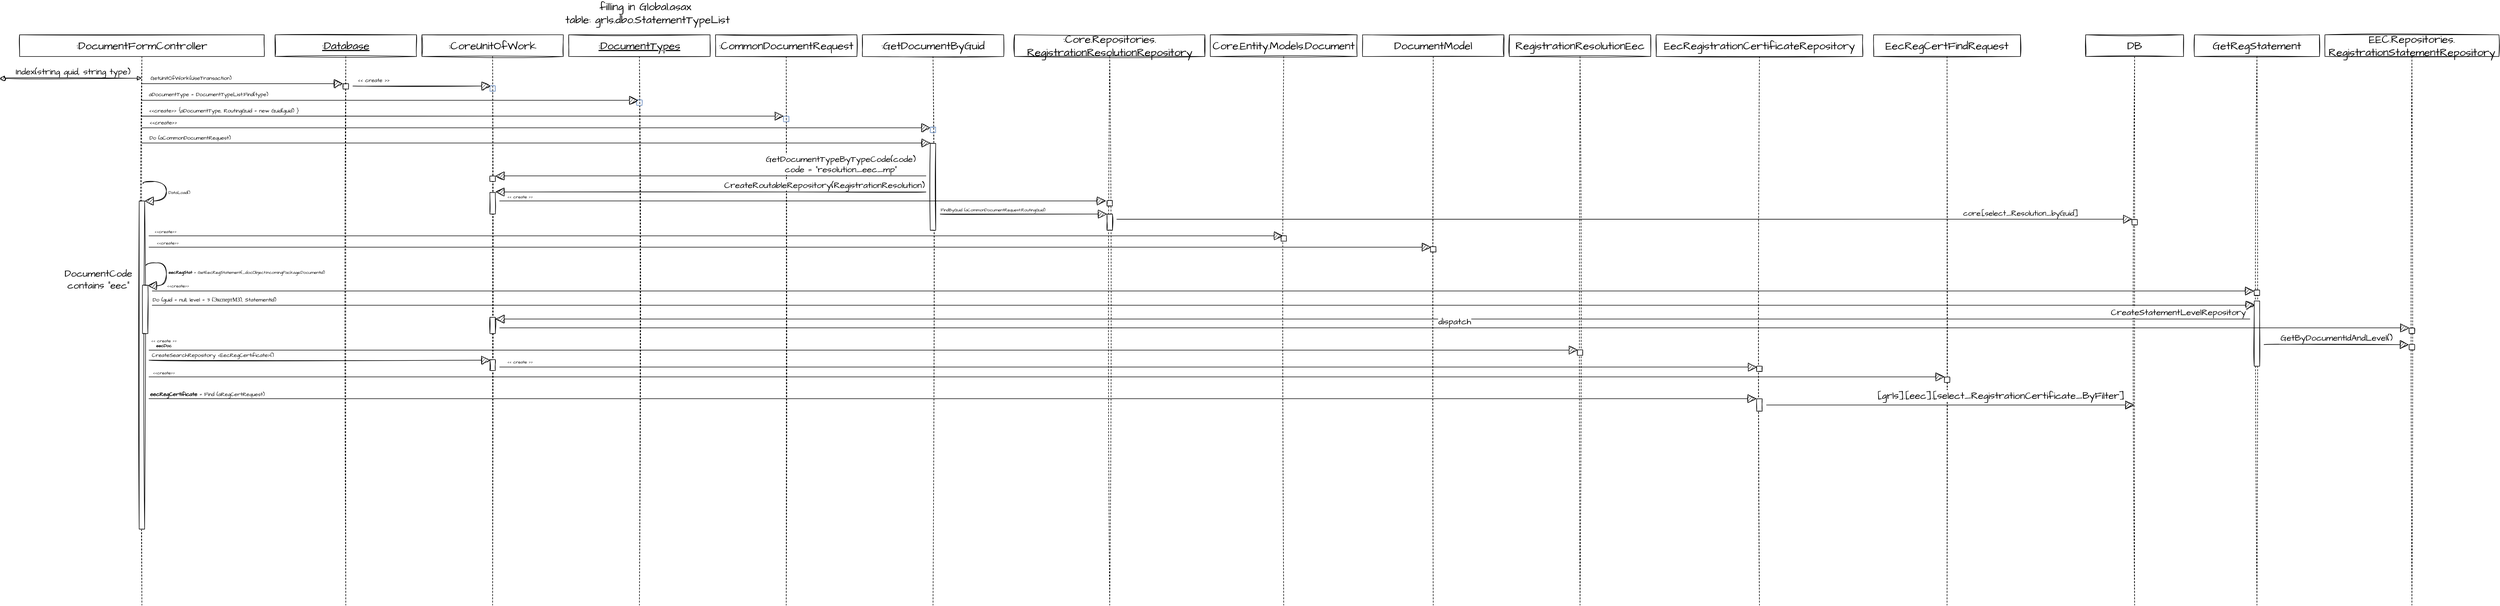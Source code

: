 <mxfile version="20.3.2" type="github">
  <diagram id="kgpKYQtTHZ0yAKxKKP6v" name="Page-1">
    <mxGraphModel dx="1444" dy="1412" grid="1" gridSize="10" guides="1" tooltips="1" connect="1" arrows="1" fold="1" page="1" pageScale="1" pageWidth="850" pageHeight="1100" math="0" shadow="0">
      <root>
        <mxCell id="0" />
        <mxCell id="1" parent="0" />
        <mxCell id="ks56MIvrGEHXzN9xDOrr-1" value=":DocumentFormController" style="shape=umlLifeline;perimeter=lifelinePerimeter;whiteSpace=wrap;html=1;container=1;collapsible=0;recursiveResize=0;outlineConnect=0;sketch=1;hachureGap=4;fontFamily=Architects Daughter;fontSource=https%3A%2F%2Ffonts.googleapis.com%2Fcss%3Ffamily%3DArchitects%2BDaughter;fontSize=20;" parent="1" vertex="1">
          <mxGeometry x="-120" y="40" width="450" height="1050" as="geometry" />
        </mxCell>
        <mxCell id="Nu30mHrz8tzxWeqDDHN9-14" value="" style="html=1;points=[];perimeter=orthogonalPerimeter;sketch=1;hachureGap=4;fontFamily=Architects Daughter;fontSource=https%3A%2F%2Ffonts.googleapis.com%2Fcss%3Ffamily%3DArchitects%2BDaughter;fontSize=8;" parent="ks56MIvrGEHXzN9xDOrr-1" vertex="1">
          <mxGeometry x="220" y="306" width="10" height="604" as="geometry" />
        </mxCell>
        <mxCell id="Nu30mHrz8tzxWeqDDHN9-15" value="DataLoad()" style="edgeStyle=orthogonalEdgeStyle;html=1;align=left;spacingLeft=2;endArrow=block;rounded=0;entryX=1;entryY=0;sketch=1;hachureGap=4;fontFamily=Architects Daughter;fontSource=https%3A%2F%2Ffonts.googleapis.com%2Fcss%3Ffamily%3DArchitects%2BDaughter;fontSize=8;startSize=14;endSize=14;sourcePerimeterSpacing=8;targetPerimeterSpacing=8;curved=1;exitX=0.505;exitY=0.261;exitDx=0;exitDy=0;exitPerimeter=0;" parent="ks56MIvrGEHXzN9xDOrr-1" source="ks56MIvrGEHXzN9xDOrr-1" target="Nu30mHrz8tzxWeqDDHN9-14" edge="1">
          <mxGeometry x="0.087" relative="1" as="geometry">
            <mxPoint x="128" y="286" as="sourcePoint" />
            <Array as="points">
              <mxPoint x="227" y="270" />
              <mxPoint x="270" y="270" />
              <mxPoint x="270" y="306" />
            </Array>
            <mxPoint as="offset" />
          </mxGeometry>
        </mxCell>
        <mxCell id="Nu30mHrz8tzxWeqDDHN9-25" value="&lt;b&gt;eecRegStat &lt;/b&gt;= GetEecRegStatement(_docObject.IncomingPackage.DocumentId)" style="edgeStyle=orthogonalEdgeStyle;html=1;align=left;spacingLeft=2;endArrow=block;rounded=0;sketch=1;hachureGap=4;fontFamily=Architects Daughter;fontSource=https%3A%2F%2Ffonts.googleapis.com%2Fcss%3Ffamily%3DArchitects%2BDaughter;fontSize=8;startSize=14;endSize=14;sourcePerimeterSpacing=8;targetPerimeterSpacing=8;curved=1;exitX=1.245;exitY=0.196;exitDx=0;exitDy=0;exitPerimeter=0;entryX=0.967;entryY=0.008;entryDx=0;entryDy=0;entryPerimeter=0;" parent="ks56MIvrGEHXzN9xDOrr-1" source="Nu30mHrz8tzxWeqDDHN9-14" target="Nu30mHrz8tzxWeqDDHN9-24" edge="1">
          <mxGeometry relative="1" as="geometry">
            <mxPoint x="180" y="450" as="sourcePoint" />
            <Array as="points">
              <mxPoint x="232" y="420" />
              <mxPoint x="270" y="420" />
              <mxPoint x="270" y="462" />
            </Array>
          </mxGeometry>
        </mxCell>
        <mxCell id="Nu30mHrz8tzxWeqDDHN9-24" value="" style="html=1;points=[];perimeter=orthogonalPerimeter;sketch=1;hachureGap=4;fontFamily=Architects Daughter;fontSource=https%3A%2F%2Ffonts.googleapis.com%2Fcss%3Ffamily%3DArchitects%2BDaughter;fontSize=8;" parent="ks56MIvrGEHXzN9xDOrr-1" vertex="1">
          <mxGeometry x="226" y="461" width="10" height="89" as="geometry" />
        </mxCell>
        <mxCell id="Nu30mHrz8tzxWeqDDHN9-41" value="&lt;font style=&quot;font-size: 18px;&quot;&gt;DocumentCode contains &quot;eec&quot;&lt;/font&gt;" style="text;html=1;strokeColor=none;fillColor=none;align=center;verticalAlign=middle;whiteSpace=wrap;rounded=0;sketch=1;hachureGap=4;fontFamily=Architects Daughter;fontSource=https%3A%2F%2Ffonts.googleapis.com%2Fcss%3Ffamily%3DArchitects%2BDaughter;fontSize=8;" parent="ks56MIvrGEHXzN9xDOrr-1" vertex="1">
          <mxGeometry x="80" y="430" width="130" height="40" as="geometry" />
        </mxCell>
        <mxCell id="ks56MIvrGEHXzN9xDOrr-2" value="Index(string guid, string type)" style="html=1;verticalAlign=bottom;startArrow=oval;startFill=1;endArrow=block;startSize=8;rounded=0;sketch=1;hachureGap=4;fontFamily=Architects Daughter;fontSource=https%3A%2F%2Ffonts.googleapis.com%2Fcss%3Ffamily%3DArchitects%2BDaughter;fontSize=16;sourcePerimeterSpacing=8;targetPerimeterSpacing=8;curved=1;" parent="1" target="ks56MIvrGEHXzN9xDOrr-1" edge="1">
          <mxGeometry width="60" relative="1" as="geometry">
            <mxPoint x="-150" y="120" as="sourcePoint" />
            <mxPoint x="320" y="80" as="targetPoint" />
          </mxGeometry>
        </mxCell>
        <mxCell id="ks56MIvrGEHXzN9xDOrr-3" value="&lt;u&gt;:Database&lt;/u&gt;" style="shape=umlLifeline;perimeter=lifelinePerimeter;whiteSpace=wrap;html=1;container=1;collapsible=0;recursiveResize=0;outlineConnect=0;sketch=1;hachureGap=4;fontFamily=Architects Daughter;fontSource=https%3A%2F%2Ffonts.googleapis.com%2Fcss%3Ffamily%3DArchitects%2BDaughter;fontSize=20;" parent="1" vertex="1">
          <mxGeometry x="350" y="40" width="260" height="1050" as="geometry" />
        </mxCell>
        <mxCell id="ks56MIvrGEHXzN9xDOrr-5" value="" style="html=1;points=[];perimeter=orthogonalPerimeter;sketch=1;hachureGap=4;fontFamily=Architects Daughter;fontSource=https%3A%2F%2Ffonts.googleapis.com%2Fcss%3Ffamily%3DArchitects%2BDaughter;fontSize=20;" parent="ks56MIvrGEHXzN9xDOrr-3" vertex="1">
          <mxGeometry x="125" y="90" width="10" height="10" as="geometry" />
        </mxCell>
        <mxCell id="ks56MIvrGEHXzN9xDOrr-4" value="&lt;font style=&quot;font-size: 10px;&quot;&gt;GetUnitOfWork(UseTransaction)&lt;/font&gt;" style="html=1;verticalAlign=bottom;endArrow=block;rounded=0;sketch=1;hachureGap=4;fontFamily=Architects Daughter;fontSource=https%3A%2F%2Ffonts.googleapis.com%2Fcss%3Ffamily%3DArchitects%2BDaughter;fontSize=16;startSize=14;endSize=14;sourcePerimeterSpacing=8;targetPerimeterSpacing=8;curved=1;entryX=-0.04;entryY=0;entryDx=0;entryDy=0;entryPerimeter=0;align=left;" parent="1" source="ks56MIvrGEHXzN9xDOrr-1" target="ks56MIvrGEHXzN9xDOrr-5" edge="1">
          <mxGeometry x="-0.926" width="80" relative="1" as="geometry">
            <mxPoint x="270" y="170" as="sourcePoint" />
            <mxPoint x="350" y="170" as="targetPoint" />
            <mxPoint as="offset" />
          </mxGeometry>
        </mxCell>
        <mxCell id="ks56MIvrGEHXzN9xDOrr-6" value=":CoreUnitOfWork" style="shape=umlLifeline;perimeter=lifelinePerimeter;whiteSpace=wrap;html=1;container=1;collapsible=0;recursiveResize=0;outlineConnect=0;sketch=1;hachureGap=4;fontFamily=Architects Daughter;fontSource=https%3A%2F%2Ffonts.googleapis.com%2Fcss%3Ffamily%3DArchitects%2BDaughter;fontSize=20;" parent="1" vertex="1">
          <mxGeometry x="620" y="40" width="260" height="1050" as="geometry" />
        </mxCell>
        <mxCell id="ks56MIvrGEHXzN9xDOrr-7" value="" style="html=1;points=[];perimeter=orthogonalPerimeter;sketch=1;hachureGap=4;fontFamily=Architects Daughter;fontSource=https%3A%2F%2Ffonts.googleapis.com%2Fcss%3Ffamily%3DArchitects%2BDaughter;fontSize=20;fillColor=#dae8fc;strokeColor=#6c8ebf;" parent="ks56MIvrGEHXzN9xDOrr-6" vertex="1">
          <mxGeometry x="125" y="94" width="10" height="10" as="geometry" />
        </mxCell>
        <mxCell id="Nu30mHrz8tzxWeqDDHN9-4" value="" style="html=1;points=[];perimeter=orthogonalPerimeter;sketch=1;hachureGap=4;fontFamily=Architects Daughter;fontSource=https%3A%2F%2Ffonts.googleapis.com%2Fcss%3Ffamily%3DArchitects%2BDaughter;fontSize=20;" parent="ks56MIvrGEHXzN9xDOrr-6" vertex="1">
          <mxGeometry x="125" y="260" width="10" height="10" as="geometry" />
        </mxCell>
        <mxCell id="Nu30mHrz8tzxWeqDDHN9-6" value="" style="html=1;points=[];perimeter=orthogonalPerimeter;sketch=1;hachureGap=4;fontFamily=Architects Daughter;fontSource=https%3A%2F%2Ffonts.googleapis.com%2Fcss%3Ffamily%3DArchitects%2BDaughter;fontSize=20;" parent="ks56MIvrGEHXzN9xDOrr-6" vertex="1">
          <mxGeometry x="125" y="290.2" width="10" height="39.8" as="geometry" />
        </mxCell>
        <mxCell id="Nu30mHrz8tzxWeqDDHN9-35" value="" style="html=1;points=[];perimeter=orthogonalPerimeter;sketch=1;hachureGap=4;fontFamily=Architects Daughter;fontSource=https%3A%2F%2Ffonts.googleapis.com%2Fcss%3Ffamily%3DArchitects%2BDaughter;fontSize=20;" parent="ks56MIvrGEHXzN9xDOrr-6" vertex="1">
          <mxGeometry x="125" y="598" width="10" height="20" as="geometry" />
        </mxCell>
        <mxCell id="lrCI6prJWe1874JBbmEQ-6" value="" style="html=1;points=[];perimeter=orthogonalPerimeter;sketch=1;hachureGap=4;fontFamily=Architects Daughter;fontSource=https%3A%2F%2Ffonts.googleapis.com%2Fcss%3Ffamily%3DArchitects%2BDaughter;fontSize=20;" vertex="1" parent="ks56MIvrGEHXzN9xDOrr-6">
          <mxGeometry x="125" y="520" width="10" height="30" as="geometry" />
        </mxCell>
        <mxCell id="ks56MIvrGEHXzN9xDOrr-8" value="&lt;font style=&quot;font-size: 10px;&quot;&gt;&amp;lt;&amp;lt; create &amp;gt;&amp;gt;&lt;/font&gt;" style="html=1;verticalAlign=bottom;endArrow=block;rounded=0;sketch=1;hachureGap=4;fontFamily=Architects Daughter;fontSource=https%3A%2F%2Ffonts.googleapis.com%2Fcss%3Ffamily%3DArchitects%2BDaughter;fontSize=16;startSize=14;endSize=14;sourcePerimeterSpacing=8;targetPerimeterSpacing=8;curved=1;entryX=0.12;entryY=0.041;entryDx=0;entryDy=0;entryPerimeter=0;align=left;" parent="1" source="ks56MIvrGEHXzN9xDOrr-5" target="ks56MIvrGEHXzN9xDOrr-7" edge="1">
          <mxGeometry x="-0.945" width="80" relative="1" as="geometry">
            <mxPoint x="220.1" y="130" as="sourcePoint" />
            <mxPoint x="484.6" y="130" as="targetPoint" />
            <mxPoint as="offset" />
          </mxGeometry>
        </mxCell>
        <mxCell id="ks56MIvrGEHXzN9xDOrr-9" value="&lt;u&gt;:DocumentTypes&lt;/u&gt;" style="shape=umlLifeline;perimeter=lifelinePerimeter;whiteSpace=wrap;html=1;container=1;collapsible=0;recursiveResize=0;outlineConnect=0;sketch=1;hachureGap=4;fontFamily=Architects Daughter;fontSource=https%3A%2F%2Ffonts.googleapis.com%2Fcss%3Ffamily%3DArchitects%2BDaughter;fontSize=20;" parent="1" vertex="1">
          <mxGeometry x="890" y="40" width="260" height="1050" as="geometry" />
        </mxCell>
        <mxCell id="ks56MIvrGEHXzN9xDOrr-10" value="" style="html=1;points=[];perimeter=orthogonalPerimeter;sketch=1;hachureGap=4;fontFamily=Architects Daughter;fontSource=https%3A%2F%2Ffonts.googleapis.com%2Fcss%3Ffamily%3DArchitects%2BDaughter;fontSize=20;fillColor=#dae8fc;strokeColor=#6c8ebf;" parent="ks56MIvrGEHXzN9xDOrr-9" vertex="1">
          <mxGeometry x="125" y="120" width="10" height="10" as="geometry" />
        </mxCell>
        <mxCell id="ks56MIvrGEHXzN9xDOrr-11" value="&lt;font style=&quot;font-size: 10px;&quot;&gt;aDocumentType = DocumentTypeList.Find(type)&lt;/font&gt;" style="html=1;verticalAlign=bottom;endArrow=block;rounded=0;sketch=1;hachureGap=4;fontFamily=Architects Daughter;fontSource=https%3A%2F%2Ffonts.googleapis.com%2Fcss%3Ffamily%3DArchitects%2BDaughter;fontSize=16;startSize=14;endSize=14;sourcePerimeterSpacing=8;targetPerimeterSpacing=8;curved=1;entryX=0.284;entryY=0.067;entryDx=0;entryDy=0;entryPerimeter=0;align=left;" parent="1" source="ks56MIvrGEHXzN9xDOrr-1" target="ks56MIvrGEHXzN9xDOrr-10" edge="1">
          <mxGeometry x="-0.976" y="1" width="80" relative="1" as="geometry">
            <mxPoint x="503" y="134.41" as="sourcePoint" />
            <mxPoint x="756.2" y="134.41" as="targetPoint" />
            <mxPoint as="offset" />
          </mxGeometry>
        </mxCell>
        <mxCell id="ks56MIvrGEHXzN9xDOrr-12" value=":CommonDocumentRequest" style="shape=umlLifeline;perimeter=lifelinePerimeter;whiteSpace=wrap;html=1;container=1;collapsible=0;recursiveResize=0;outlineConnect=0;sketch=1;hachureGap=4;fontFamily=Architects Daughter;fontSource=https%3A%2F%2Ffonts.googleapis.com%2Fcss%3Ffamily%3DArchitects%2BDaughter;fontSize=20;" parent="1" vertex="1">
          <mxGeometry x="1160" y="40" width="260" height="1050" as="geometry" />
        </mxCell>
        <mxCell id="ks56MIvrGEHXzN9xDOrr-13" value="" style="html=1;points=[];perimeter=orthogonalPerimeter;sketch=1;hachureGap=4;fontFamily=Architects Daughter;fontSource=https%3A%2F%2Ffonts.googleapis.com%2Fcss%3Ffamily%3DArchitects%2BDaughter;fontSize=20;fillColor=#dae8fc;strokeColor=#6c8ebf;" parent="ks56MIvrGEHXzN9xDOrr-12" vertex="1">
          <mxGeometry x="125" y="150" width="10" height="10" as="geometry" />
        </mxCell>
        <mxCell id="ks56MIvrGEHXzN9xDOrr-14" value="&lt;font style=&quot;font-size: 10px;&quot;&gt;&amp;lt;&amp;lt;create&amp;gt;&amp;gt; {aDocumentType, RoutingGuid = new Guid(guid) }&lt;/font&gt;" style="html=1;verticalAlign=bottom;endArrow=block;rounded=0;sketch=1;hachureGap=4;fontFamily=Architects Daughter;fontSource=https%3A%2F%2Ffonts.googleapis.com%2Fcss%3Ffamily%3DArchitects%2BDaughter;fontSize=16;startSize=14;endSize=14;sourcePerimeterSpacing=8;targetPerimeterSpacing=8;curved=1;entryX=0.036;entryY=-0.019;entryDx=0;entryDy=0;entryPerimeter=0;align=left;" parent="1" source="ks56MIvrGEHXzN9xDOrr-1" target="ks56MIvrGEHXzN9xDOrr-13" edge="1">
          <mxGeometry x="-0.982" width="80" relative="1" as="geometry">
            <mxPoint x="220.222" y="160.67" as="sourcePoint" />
            <mxPoint x="1027.84" y="160.67" as="targetPoint" />
            <mxPoint as="offset" />
          </mxGeometry>
        </mxCell>
        <mxCell id="ks56MIvrGEHXzN9xDOrr-15" value=":GetDocumentByGuid" style="shape=umlLifeline;perimeter=lifelinePerimeter;whiteSpace=wrap;html=1;container=1;collapsible=0;recursiveResize=0;outlineConnect=0;sketch=1;hachureGap=4;fontFamily=Architects Daughter;fontSource=https%3A%2F%2Ffonts.googleapis.com%2Fcss%3Ffamily%3DArchitects%2BDaughter;fontSize=20;" parent="1" vertex="1">
          <mxGeometry x="1430" y="40" width="260" height="1050" as="geometry" />
        </mxCell>
        <mxCell id="ks56MIvrGEHXzN9xDOrr-16" value="" style="html=1;points=[];perimeter=orthogonalPerimeter;sketch=1;hachureGap=4;fontFamily=Architects Daughter;fontSource=https%3A%2F%2Ffonts.googleapis.com%2Fcss%3Ffamily%3DArchitects%2BDaughter;fontSize=20;fillColor=#dae8fc;strokeColor=#6c8ebf;" parent="ks56MIvrGEHXzN9xDOrr-15" vertex="1">
          <mxGeometry x="125" y="170" width="10" height="10" as="geometry" />
        </mxCell>
        <mxCell id="ks56MIvrGEHXzN9xDOrr-18" value="" style="html=1;points=[];perimeter=orthogonalPerimeter;sketch=1;hachureGap=4;fontFamily=Architects Daughter;fontSource=https%3A%2F%2Ffonts.googleapis.com%2Fcss%3Ffamily%3DArchitects%2BDaughter;fontSize=20;" parent="ks56MIvrGEHXzN9xDOrr-15" vertex="1">
          <mxGeometry x="125" y="200" width="10" height="160" as="geometry" />
        </mxCell>
        <mxCell id="ks56MIvrGEHXzN9xDOrr-17" value="&lt;font style=&quot;font-size: 10px;&quot;&gt;&amp;lt;&amp;lt;create&amp;gt;&amp;gt;&amp;nbsp;&lt;/font&gt;" style="html=1;verticalAlign=bottom;endArrow=block;rounded=0;sketch=1;hachureGap=4;fontFamily=Architects Daughter;fontSource=https%3A%2F%2Ffonts.googleapis.com%2Fcss%3Ffamily%3DArchitects%2BDaughter;fontSize=16;startSize=14;endSize=14;sourcePerimeterSpacing=8;targetPerimeterSpacing=8;curved=1;entryX=0;entryY=0.121;entryDx=0;entryDy=0;entryPerimeter=0;align=left;spacing=1;spacingBottom=0;" parent="1" source="ks56MIvrGEHXzN9xDOrr-1" target="ks56MIvrGEHXzN9xDOrr-16" edge="1">
          <mxGeometry x="-0.982" width="80" relative="1" as="geometry">
            <mxPoint x="220.1" y="189.81" as="sourcePoint" />
            <mxPoint x="1295.36" y="189.81" as="targetPoint" />
            <mxPoint as="offset" />
          </mxGeometry>
        </mxCell>
        <mxCell id="ks56MIvrGEHXzN9xDOrr-19" value="&lt;font style=&quot;font-size: 10px;&quot;&gt;Do (aCommonDocumentRequest)&lt;/font&gt;" style="html=1;verticalAlign=bottom;endArrow=block;rounded=0;sketch=1;hachureGap=4;fontFamily=Architects Daughter;fontSource=https%3A%2F%2Ffonts.googleapis.com%2Fcss%3Ffamily%3DArchitects%2BDaughter;fontSize=16;startSize=14;endSize=14;sourcePerimeterSpacing=8;targetPerimeterSpacing=8;curved=1;entryX=0.078;entryY=-0.005;entryDx=0;entryDy=0;entryPerimeter=0;align=left;spacing=1;spacingBottom=0;" parent="1" source="ks56MIvrGEHXzN9xDOrr-1" target="ks56MIvrGEHXzN9xDOrr-18" edge="1">
          <mxGeometry x="-0.982" width="80" relative="1" as="geometry">
            <mxPoint x="220.222" y="211.21" as="sourcePoint" />
            <mxPoint x="1565" y="211.21" as="targetPoint" />
            <mxPoint as="offset" />
          </mxGeometry>
        </mxCell>
        <mxCell id="Nu30mHrz8tzxWeqDDHN9-2" value="filling in Global.asax&amp;nbsp;&lt;br&gt;table: grls.dbo.StatementTypeList" style="text;html=1;strokeColor=none;fillColor=none;align=center;verticalAlign=middle;whiteSpace=wrap;rounded=0;sketch=1;hachureGap=4;fontFamily=Architects Daughter;fontSource=https%3A%2F%2Ffonts.googleapis.com%2Fcss%3Ffamily%3DArchitects%2BDaughter;fontSize=20;" parent="1" vertex="1">
          <mxGeometry x="880" y="-20" width="310" height="40" as="geometry" />
        </mxCell>
        <mxCell id="Nu30mHrz8tzxWeqDDHN9-5" value="GetDocumentTypeByTypeCode(code)&lt;br&gt;code = &quot;resolution_eec_mp&quot;" style="html=1;verticalAlign=bottom;endArrow=block;rounded=0;sketch=1;hachureGap=4;fontFamily=Architects Daughter;fontSource=https%3A%2F%2Ffonts.googleapis.com%2Fcss%3Ffamily%3DArchitects%2BDaughter;fontSize=16;startSize=14;endSize=14;sourcePerimeterSpacing=8;targetPerimeterSpacing=8;curved=1;entryX=1.004;entryY=-0.02;entryDx=0;entryDy=0;entryPerimeter=0;" parent="1" source="ks56MIvrGEHXzN9xDOrr-18" target="Nu30mHrz8tzxWeqDDHN9-4" edge="1">
          <mxGeometry x="-0.604" width="80" relative="1" as="geometry">
            <mxPoint x="1130" y="310" as="sourcePoint" />
            <mxPoint x="1210" y="310" as="targetPoint" />
            <mxPoint as="offset" />
          </mxGeometry>
        </mxCell>
        <mxCell id="Nu30mHrz8tzxWeqDDHN9-7" value="CreateRoutableRepository(RegistrationResolution)" style="html=1;verticalAlign=bottom;endArrow=block;rounded=0;sketch=1;hachureGap=4;fontFamily=Architects Daughter;fontSource=https%3A%2F%2Ffonts.googleapis.com%2Fcss%3Ffamily%3DArchitects%2BDaughter;fontSize=16;startSize=14;endSize=14;sourcePerimeterSpacing=8;targetPerimeterSpacing=8;curved=1;entryX=1.004;entryY=-0.02;entryDx=0;entryDy=0;entryPerimeter=0;" parent="1" source="ks56MIvrGEHXzN9xDOrr-18" target="Nu30mHrz8tzxWeqDDHN9-6" edge="1">
          <mxGeometry x="-0.528" width="80" relative="1" as="geometry">
            <mxPoint x="1547" y="320.0" as="sourcePoint" />
            <mxPoint x="1210" y="340.2" as="targetPoint" />
            <mxPoint as="offset" />
          </mxGeometry>
        </mxCell>
        <mxCell id="Nu30mHrz8tzxWeqDDHN9-8" value=":Core.Repositories.&lt;br&gt;RegistrationResolutionRepository" style="shape=umlLifeline;perimeter=lifelinePerimeter;whiteSpace=wrap;html=1;container=1;collapsible=0;recursiveResize=0;outlineConnect=0;sketch=1;hachureGap=4;fontFamily=Architects Daughter;fontSource=https%3A%2F%2Ffonts.googleapis.com%2Fcss%3Ffamily%3DArchitects%2BDaughter;fontSize=20;" parent="1" vertex="1">
          <mxGeometry x="1710" y="40" width="350" height="1050" as="geometry" />
        </mxCell>
        <mxCell id="Nu30mHrz8tzxWeqDDHN9-10" value="" style="html=1;points=[];perimeter=orthogonalPerimeter;sketch=1;hachureGap=4;fontFamily=Architects Daughter;fontSource=https%3A%2F%2Ffonts.googleapis.com%2Fcss%3Ffamily%3DArchitects%2BDaughter;fontSize=20;" parent="Nu30mHrz8tzxWeqDDHN9-8" vertex="1">
          <mxGeometry x="170" y="305.1" width="10" height="10" as="geometry" />
        </mxCell>
        <mxCell id="Nu30mHrz8tzxWeqDDHN9-12" value="" style="html=1;points=[];perimeter=orthogonalPerimeter;sketch=1;hachureGap=4;fontFamily=Architects Daughter;fontSource=https%3A%2F%2Ffonts.googleapis.com%2Fcss%3Ffamily%3DArchitects%2BDaughter;fontSize=20;" parent="Nu30mHrz8tzxWeqDDHN9-8" vertex="1">
          <mxGeometry x="170" y="330" width="10" height="30" as="geometry" />
        </mxCell>
        <mxCell id="Nu30mHrz8tzxWeqDDHN9-11" value="&amp;lt;&amp;lt; create &amp;gt;&amp;gt;" style="html=1;verticalAlign=bottom;endArrow=block;rounded=0;sketch=1;hachureGap=4;fontFamily=Architects Daughter;fontSource=https%3A%2F%2Ffonts.googleapis.com%2Fcss%3Ffamily%3DArchitects%2BDaughter;fontSize=8;startSize=14;endSize=14;sourcePerimeterSpacing=8;targetPerimeterSpacing=8;curved=1;entryX=-0.18;entryY=0.08;entryDx=0;entryDy=0;entryPerimeter=0;" parent="1" source="Nu30mHrz8tzxWeqDDHN9-6" target="Nu30mHrz8tzxWeqDDHN9-10" edge="1">
          <mxGeometry x="-0.934" width="80" relative="1" as="geometry">
            <mxPoint x="810" y="339.9" as="sourcePoint" />
            <mxPoint x="890" y="339.9" as="targetPoint" />
            <mxPoint as="offset" />
          </mxGeometry>
        </mxCell>
        <mxCell id="Nu30mHrz8tzxWeqDDHN9-13" value="FindByGuid (aCommonDocumentRequest.RoutingGuid)" style="html=1;verticalAlign=bottom;endArrow=block;rounded=0;sketch=1;hachureGap=4;fontFamily=Architects Daughter;fontSource=https%3A%2F%2Ffonts.googleapis.com%2Fcss%3Ffamily%3DArchitects%2BDaughter;fontSize=8;startSize=14;endSize=14;sourcePerimeterSpacing=8;targetPerimeterSpacing=8;curved=1;entryX=0;entryY=0;entryDx=0;entryDy=0;entryPerimeter=0;" parent="1" source="ks56MIvrGEHXzN9xDOrr-18" target="Nu30mHrz8tzxWeqDDHN9-12" edge="1">
          <mxGeometry x="-0.368" width="80" relative="1" as="geometry">
            <mxPoint x="1710" y="370" as="sourcePoint" />
            <mxPoint x="1790" y="370" as="targetPoint" />
            <mxPoint as="offset" />
          </mxGeometry>
        </mxCell>
        <mxCell id="Nu30mHrz8tzxWeqDDHN9-16" value="Core.Entity.Models.Document" style="shape=umlLifeline;perimeter=lifelinePerimeter;whiteSpace=wrap;html=1;container=1;collapsible=0;recursiveResize=0;outlineConnect=0;sketch=1;hachureGap=4;fontFamily=Architects Daughter;fontSource=https%3A%2F%2Ffonts.googleapis.com%2Fcss%3Ffamily%3DArchitects%2BDaughter;fontSize=20;" parent="1" vertex="1">
          <mxGeometry x="2070" y="40" width="270" height="1050" as="geometry" />
        </mxCell>
        <mxCell id="Nu30mHrz8tzxWeqDDHN9-18" value="" style="html=1;points=[];perimeter=orthogonalPerimeter;sketch=1;hachureGap=4;fontFamily=Architects Daughter;fontSource=https%3A%2F%2Ffonts.googleapis.com%2Fcss%3Ffamily%3DArchitects%2BDaughter;fontSize=20;" parent="Nu30mHrz8tzxWeqDDHN9-16" vertex="1">
          <mxGeometry x="130" y="370" width="10" height="10" as="geometry" />
        </mxCell>
        <mxCell id="Nu30mHrz8tzxWeqDDHN9-19" value="DocumentModel" style="shape=umlLifeline;perimeter=lifelinePerimeter;whiteSpace=wrap;html=1;container=1;collapsible=0;recursiveResize=0;outlineConnect=0;sketch=1;hachureGap=4;fontFamily=Architects Daughter;fontSource=https%3A%2F%2Ffonts.googleapis.com%2Fcss%3Ffamily%3DArchitects%2BDaughter;fontSize=20;" parent="1" vertex="1">
          <mxGeometry x="2350" y="40" width="260" height="1050" as="geometry" />
        </mxCell>
        <mxCell id="Nu30mHrz8tzxWeqDDHN9-20" value="" style="html=1;points=[];perimeter=orthogonalPerimeter;sketch=1;hachureGap=4;fontFamily=Architects Daughter;fontSource=https%3A%2F%2Ffonts.googleapis.com%2Fcss%3Ffamily%3DArchitects%2BDaughter;fontSize=20;" parent="Nu30mHrz8tzxWeqDDHN9-19" vertex="1">
          <mxGeometry x="125" y="390" width="10" height="10" as="geometry" />
        </mxCell>
        <mxCell id="Nu30mHrz8tzxWeqDDHN9-21" value="&amp;lt;&amp;lt;create&amp;gt;&amp;gt;" style="html=1;verticalAlign=bottom;endArrow=block;rounded=0;sketch=1;hachureGap=4;fontFamily=Architects Daughter;fontSource=https%3A%2F%2Ffonts.googleapis.com%2Fcss%3Ffamily%3DArchitects%2BDaughter;fontSize=8;startSize=14;endSize=14;sourcePerimeterSpacing=8;targetPerimeterSpacing=8;curved=1;entryX=0.386;entryY=0.008;entryDx=0;entryDy=0;entryPerimeter=0;" parent="1" source="Nu30mHrz8tzxWeqDDHN9-14" target="Nu30mHrz8tzxWeqDDHN9-18" edge="1">
          <mxGeometry x="-0.971" width="80" relative="1" as="geometry">
            <mxPoint x="330" y="290" as="sourcePoint" />
            <mxPoint x="410" y="290" as="targetPoint" />
            <mxPoint as="offset" />
          </mxGeometry>
        </mxCell>
        <mxCell id="Nu30mHrz8tzxWeqDDHN9-22" value="&amp;lt;&amp;lt;create&amp;gt;&amp;gt;" style="html=1;verticalAlign=bottom;endArrow=block;rounded=0;sketch=1;hachureGap=4;fontFamily=Architects Daughter;fontSource=https%3A%2F%2Ffonts.googleapis.com%2Fcss%3Ffamily%3DArchitects%2BDaughter;fontSize=8;startSize=14;endSize=14;sourcePerimeterSpacing=8;targetPerimeterSpacing=8;curved=1;entryX=0.073;entryY=0.101;entryDx=0;entryDy=0;entryPerimeter=0;" parent="1" source="Nu30mHrz8tzxWeqDDHN9-14" target="Nu30mHrz8tzxWeqDDHN9-20" edge="1">
          <mxGeometry x="-0.971" width="80" relative="1" as="geometry">
            <mxPoint x="231" y="410.08" as="sourcePoint" />
            <mxPoint x="2213.86" y="410.08" as="targetPoint" />
            <mxPoint as="offset" />
          </mxGeometry>
        </mxCell>
        <mxCell id="Nu30mHrz8tzxWeqDDHN9-26" value="RegistrationResolutionEec" style="shape=umlLifeline;perimeter=lifelinePerimeter;whiteSpace=wrap;html=1;container=1;collapsible=0;recursiveResize=0;outlineConnect=0;sketch=1;hachureGap=4;fontFamily=Architects Daughter;fontSource=https%3A%2F%2Ffonts.googleapis.com%2Fcss%3Ffamily%3DArchitects%2BDaughter;fontSize=20;" parent="1" vertex="1">
          <mxGeometry x="2620" y="40" width="260" height="1050" as="geometry" />
        </mxCell>
        <mxCell id="Nu30mHrz8tzxWeqDDHN9-27" value="" style="html=1;points=[];perimeter=orthogonalPerimeter;sketch=1;hachureGap=4;fontFamily=Architects Daughter;fontSource=https%3A%2F%2Ffonts.googleapis.com%2Fcss%3Ffamily%3DArchitects%2BDaughter;fontSize=20;" parent="Nu30mHrz8tzxWeqDDHN9-26" vertex="1">
          <mxGeometry x="125" y="580" width="10" height="10" as="geometry" />
        </mxCell>
        <mxCell id="Nu30mHrz8tzxWeqDDHN9-28" value="&amp;lt;&amp;lt; create &amp;gt;&amp;gt; &lt;br&gt;&lt;b&gt;eecDoc&lt;/b&gt;" style="html=1;verticalAlign=bottom;endArrow=block;rounded=0;sketch=1;hachureGap=4;fontFamily=Architects Daughter;fontSource=https%3A%2F%2Ffonts.googleapis.com%2Fcss%3Ffamily%3DArchitects%2BDaughter;fontSize=8;startSize=14;endSize=14;sourcePerimeterSpacing=8;targetPerimeterSpacing=8;curved=1;entryX=0.092;entryY=0.048;entryDx=0;entryDy=0;entryPerimeter=0;" parent="1" source="Nu30mHrz8tzxWeqDDHN9-14" target="Nu30mHrz8tzxWeqDDHN9-27" edge="1">
          <mxGeometry x="-0.98" width="80" relative="1" as="geometry">
            <mxPoint x="340" y="550" as="sourcePoint" />
            <mxPoint x="420" y="550" as="targetPoint" />
            <mxPoint as="offset" />
          </mxGeometry>
        </mxCell>
        <mxCell id="Nu30mHrz8tzxWeqDDHN9-29" value="DB" style="shape=umlLifeline;perimeter=lifelinePerimeter;whiteSpace=wrap;html=1;container=1;collapsible=0;recursiveResize=0;outlineConnect=0;sketch=1;hachureGap=4;fontFamily=Architects Daughter;fontSource=https%3A%2F%2Ffonts.googleapis.com%2Fcss%3Ffamily%3DArchitects%2BDaughter;fontSize=20;" parent="1" vertex="1">
          <mxGeometry x="3680" y="40" width="180" height="1050" as="geometry" />
        </mxCell>
        <mxCell id="Nu30mHrz8tzxWeqDDHN9-30" value="" style="html=1;points=[];perimeter=orthogonalPerimeter;sketch=1;hachureGap=4;fontFamily=Architects Daughter;fontSource=https%3A%2F%2Ffonts.googleapis.com%2Fcss%3Ffamily%3DArchitects%2BDaughter;fontSize=20;" parent="Nu30mHrz8tzxWeqDDHN9-29" vertex="1">
          <mxGeometry x="85" y="340" width="10" height="10" as="geometry" />
        </mxCell>
        <mxCell id="Nu30mHrz8tzxWeqDDHN9-31" value="&lt;font style=&quot;font-size: 14px;&quot;&gt;core.[select_Resolution_byGuid]&lt;/font&gt;" style="html=1;verticalAlign=bottom;endArrow=block;rounded=0;sketch=1;hachureGap=4;fontFamily=Architects Daughter;fontSource=https%3A%2F%2Ffonts.googleapis.com%2Fcss%3Ffamily%3DArchitects%2BDaughter;fontSize=8;startSize=14;endSize=14;sourcePerimeterSpacing=8;targetPerimeterSpacing=8;curved=1;entryX=0.067;entryY=-0.044;entryDx=0;entryDy=0;entryPerimeter=0;" parent="1" source="Nu30mHrz8tzxWeqDDHN9-12" target="Nu30mHrz8tzxWeqDDHN9-30" edge="1">
          <mxGeometry x="0.78" width="80" relative="1" as="geometry">
            <mxPoint x="1940" y="300" as="sourcePoint" />
            <mxPoint x="2020" y="300" as="targetPoint" />
            <mxPoint as="offset" />
          </mxGeometry>
        </mxCell>
        <mxCell id="Nu30mHrz8tzxWeqDDHN9-33" value="EecRegistrationCertificateRepository" style="shape=umlLifeline;perimeter=lifelinePerimeter;whiteSpace=wrap;html=1;container=1;collapsible=0;recursiveResize=0;outlineConnect=0;sketch=1;hachureGap=4;fontFamily=Architects Daughter;fontSource=https%3A%2F%2Ffonts.googleapis.com%2Fcss%3Ffamily%3DArchitects%2BDaughter;fontSize=20;" parent="1" vertex="1">
          <mxGeometry x="2890" y="40" width="380" height="1050" as="geometry" />
        </mxCell>
        <mxCell id="Nu30mHrz8tzxWeqDDHN9-34" value="" style="html=1;points=[];perimeter=orthogonalPerimeter;sketch=1;hachureGap=4;fontFamily=Architects Daughter;fontSource=https%3A%2F%2Ffonts.googleapis.com%2Fcss%3Ffamily%3DArchitects%2BDaughter;fontSize=20;" parent="Nu30mHrz8tzxWeqDDHN9-33" vertex="1">
          <mxGeometry x="185" y="610" width="10" height="10" as="geometry" />
        </mxCell>
        <mxCell id="Nu30mHrz8tzxWeqDDHN9-42" value="" style="html=1;points=[];perimeter=orthogonalPerimeter;sketch=1;hachureGap=4;fontFamily=Architects Daughter;fontSource=https%3A%2F%2Ffonts.googleapis.com%2Fcss%3Ffamily%3DArchitects%2BDaughter;fontSize=20;" parent="Nu30mHrz8tzxWeqDDHN9-33" vertex="1">
          <mxGeometry x="185" y="670" width="10" height="23" as="geometry" />
        </mxCell>
        <mxCell id="Nu30mHrz8tzxWeqDDHN9-36" value="&lt;font style=&quot;font-size: 10px;&quot;&gt;CreateSearchRepository &amp;lt;EecRegCertificate&amp;gt;()&lt;/font&gt;" style="html=1;verticalAlign=bottom;endArrow=block;rounded=0;sketch=1;hachureGap=4;fontFamily=Architects Daughter;fontSource=https%3A%2F%2Ffonts.googleapis.com%2Fcss%3Ffamily%3DArchitects%2BDaughter;fontSize=8;startSize=14;endSize=14;sourcePerimeterSpacing=8;targetPerimeterSpacing=8;curved=1;entryX=0.075;entryY=0.05;entryDx=0;entryDy=0;entryPerimeter=0;" parent="1" source="Nu30mHrz8tzxWeqDDHN9-14" target="Nu30mHrz8tzxWeqDDHN9-35" edge="1">
          <mxGeometry x="-0.627" y="1" width="80" relative="1" as="geometry">
            <mxPoint x="210" y="510" as="sourcePoint" />
            <mxPoint x="290" y="510" as="targetPoint" />
            <mxPoint as="offset" />
          </mxGeometry>
        </mxCell>
        <mxCell id="Nu30mHrz8tzxWeqDDHN9-37" value="&amp;lt;&amp;lt; create &amp;gt;&amp;gt;" style="html=1;verticalAlign=bottom;endArrow=block;rounded=0;sketch=1;hachureGap=4;fontFamily=Architects Daughter;fontSource=https%3A%2F%2Ffonts.googleapis.com%2Fcss%3Ffamily%3DArchitects%2BDaughter;fontSize=8;startSize=14;endSize=14;sourcePerimeterSpacing=8;targetPerimeterSpacing=8;curved=1;entryX=0.045;entryY=0.168;entryDx=0;entryDy=0;entryPerimeter=0;" parent="1" source="Nu30mHrz8tzxWeqDDHN9-35" target="Nu30mHrz8tzxWeqDDHN9-34" edge="1">
          <mxGeometry x="-0.968" y="2" width="80" relative="1" as="geometry">
            <mxPoint x="750" y="590" as="sourcePoint" />
            <mxPoint x="830" y="590" as="targetPoint" />
            <mxPoint as="offset" />
          </mxGeometry>
        </mxCell>
        <mxCell id="Nu30mHrz8tzxWeqDDHN9-38" value="EecRegCertFindRequest" style="shape=umlLifeline;perimeter=lifelinePerimeter;whiteSpace=wrap;html=1;container=1;collapsible=0;recursiveResize=0;outlineConnect=0;sketch=1;hachureGap=4;fontFamily=Architects Daughter;fontSource=https%3A%2F%2Ffonts.googleapis.com%2Fcss%3Ffamily%3DArchitects%2BDaughter;fontSize=20;" parent="1" vertex="1">
          <mxGeometry x="3290" y="40" width="270" height="1050" as="geometry" />
        </mxCell>
        <mxCell id="Nu30mHrz8tzxWeqDDHN9-39" value="" style="html=1;points=[];perimeter=orthogonalPerimeter;sketch=1;hachureGap=4;fontFamily=Architects Daughter;fontSource=https%3A%2F%2Ffonts.googleapis.com%2Fcss%3Ffamily%3DArchitects%2BDaughter;fontSize=20;" parent="Nu30mHrz8tzxWeqDDHN9-38" vertex="1">
          <mxGeometry x="130" y="630" width="10" height="10" as="geometry" />
        </mxCell>
        <mxCell id="Nu30mHrz8tzxWeqDDHN9-40" value="&amp;lt;&amp;lt;create&amp;gt;&amp;gt;" style="html=1;verticalAlign=bottom;endArrow=block;rounded=0;sketch=1;hachureGap=4;fontFamily=Architects Daughter;fontSource=https%3A%2F%2Ffonts.googleapis.com%2Fcss%3Ffamily%3DArchitects%2BDaughter;fontSize=8;startSize=14;endSize=14;sourcePerimeterSpacing=8;targetPerimeterSpacing=8;curved=1;entryX=0.043;entryY=-0.029;entryDx=0;entryDy=0;entryPerimeter=0;" parent="1" source="Nu30mHrz8tzxWeqDDHN9-14" target="Nu30mHrz8tzxWeqDDHN9-39" edge="1">
          <mxGeometry x="-0.984" width="80" relative="1" as="geometry">
            <mxPoint x="134.0" y="601" as="sourcePoint" />
            <mxPoint x="755.75" y="601" as="targetPoint" />
            <mxPoint as="offset" />
          </mxGeometry>
        </mxCell>
        <mxCell id="Nu30mHrz8tzxWeqDDHN9-43" value="&lt;font style=&quot;font-size: 10px;&quot;&gt;&lt;b&gt;eecRegCertificate&lt;/b&gt; = Find (aRegCertRequest)&lt;/font&gt;" style="html=1;verticalAlign=bottom;endArrow=block;rounded=0;sketch=1;hachureGap=4;fontFamily=Architects Daughter;fontSource=https%3A%2F%2Ffonts.googleapis.com%2Fcss%3Ffamily%3DArchitects%2BDaughter;fontSize=8;startSize=14;endSize=14;sourcePerimeterSpacing=8;targetPerimeterSpacing=8;curved=1;entryX=-0.012;entryY=-0.008;entryDx=0;entryDy=0;entryPerimeter=0;" parent="1" source="Nu30mHrz8tzxWeqDDHN9-14" target="Nu30mHrz8tzxWeqDDHN9-42" edge="1">
          <mxGeometry x="-0.928" width="80" relative="1" as="geometry">
            <mxPoint x="134.0" y="629.71" as="sourcePoint" />
            <mxPoint x="3445.43" y="629.71" as="targetPoint" />
            <mxPoint as="offset" />
          </mxGeometry>
        </mxCell>
        <mxCell id="Nu30mHrz8tzxWeqDDHN9-44" value="[grls].[eec].[select_RegistrationCertificate_ByFilter]" style="html=1;verticalAlign=bottom;endArrow=block;rounded=0;sketch=1;hachureGap=4;fontFamily=Architects Daughter;fontSource=https%3A%2F%2Ffonts.googleapis.com%2Fcss%3Ffamily%3DArchitects%2BDaughter;fontSize=18;startSize=14;endSize=14;sourcePerimeterSpacing=8;targetPerimeterSpacing=8;curved=1;" parent="1" source="Nu30mHrz8tzxWeqDDHN9-42" target="Nu30mHrz8tzxWeqDDHN9-29" edge="1">
          <mxGeometry x="0.274" y="4" width="80" relative="1" as="geometry">
            <mxPoint x="3200" y="570" as="sourcePoint" />
            <mxPoint x="3280" y="570" as="targetPoint" />
            <mxPoint as="offset" />
          </mxGeometry>
        </mxCell>
        <mxCell id="lrCI6prJWe1874JBbmEQ-1" value="GetRegStatement" style="shape=umlLifeline;perimeter=lifelinePerimeter;whiteSpace=wrap;html=1;container=1;collapsible=0;recursiveResize=0;outlineConnect=0;sketch=1;hachureGap=4;fontFamily=Architects Daughter;fontSource=https%3A%2F%2Ffonts.googleapis.com%2Fcss%3Ffamily%3DArchitects%2BDaughter;fontSize=20;" vertex="1" parent="1">
          <mxGeometry x="3880" y="40" width="230" height="1050" as="geometry" />
        </mxCell>
        <mxCell id="lrCI6prJWe1874JBbmEQ-2" value="" style="html=1;points=[];perimeter=orthogonalPerimeter;sketch=1;hachureGap=4;fontFamily=Architects Daughter;fontSource=https%3A%2F%2Ffonts.googleapis.com%2Fcss%3Ffamily%3DArchitects%2BDaughter;fontSize=20;" vertex="1" parent="lrCI6prJWe1874JBbmEQ-1">
          <mxGeometry x="110" y="470" width="10" height="10" as="geometry" />
        </mxCell>
        <mxCell id="lrCI6prJWe1874JBbmEQ-4" value="" style="html=1;points=[];perimeter=orthogonalPerimeter;sketch=1;hachureGap=4;fontFamily=Architects Daughter;fontSource=https%3A%2F%2Ffonts.googleapis.com%2Fcss%3Ffamily%3DArchitects%2BDaughter;fontSize=20;" vertex="1" parent="lrCI6prJWe1874JBbmEQ-1">
          <mxGeometry x="110" y="490" width="10" height="120" as="geometry" />
        </mxCell>
        <mxCell id="lrCI6prJWe1874JBbmEQ-3" value="&amp;lt;&amp;lt;create&amp;gt;&amp;gt;" style="html=1;verticalAlign=bottom;endArrow=block;rounded=0;sketch=1;hachureGap=4;fontFamily=Architects Daughter;fontSource=https%3A%2F%2Ffonts.googleapis.com%2Fcss%3Ffamily%3DArchitects%2BDaughter;fontSize=8;startSize=14;endSize=14;sourcePerimeterSpacing=8;targetPerimeterSpacing=8;curved=1;entryX=-0.007;entryY=0.167;entryDx=0;entryDy=0;entryPerimeter=0;" edge="1" parent="1" source="Nu30mHrz8tzxWeqDDHN9-24" target="lrCI6prJWe1874JBbmEQ-2">
          <mxGeometry x="-0.976" y="2" width="80" relative="1" as="geometry">
            <mxPoint x="128" y="441.01" as="sourcePoint" />
            <mxPoint x="2485.73" y="441.01" as="targetPoint" />
            <mxPoint as="offset" />
          </mxGeometry>
        </mxCell>
        <mxCell id="lrCI6prJWe1874JBbmEQ-5" value="&lt;font style=&quot;font-size: 10px;&quot;&gt;Do (guid = null, level = 3 (ЭкспертМЗ), StatementId)&amp;nbsp;&lt;/font&gt;" style="html=1;verticalAlign=bottom;endArrow=block;rounded=0;sketch=1;hachureGap=4;fontFamily=Architects Daughter;fontSource=https%3A%2F%2Ffonts.googleapis.com%2Fcss%3Ffamily%3DArchitects%2BDaughter;fontSize=8;startSize=14;endSize=14;sourcePerimeterSpacing=8;targetPerimeterSpacing=8;curved=1;entryX=0.085;entryY=0.066;entryDx=0;entryDy=0;entryPerimeter=0;" edge="1" parent="1" source="Nu30mHrz8tzxWeqDDHN9-24" target="lrCI6prJWe1874JBbmEQ-4">
          <mxGeometry x="-0.94" y="2" width="80" relative="1" as="geometry">
            <mxPoint x="134" y="521.67" as="sourcePoint" />
            <mxPoint x="3999.93" y="521.67" as="targetPoint" />
            <mxPoint as="offset" />
          </mxGeometry>
        </mxCell>
        <mxCell id="lrCI6prJWe1874JBbmEQ-8" value="CreateStatementLevelRepository" style="html=1;verticalAlign=bottom;endArrow=block;rounded=0;sketch=1;hachureGap=4;fontFamily=Architects Daughter;fontSource=https%3A%2F%2Ffonts.googleapis.com%2Fcss%3Ffamily%3DArchitects%2BDaughter;fontSize=16;startSize=14;endSize=14;sourcePerimeterSpacing=8;targetPerimeterSpacing=8;curved=1;entryX=1.011;entryY=0.108;entryDx=0;entryDy=0;entryPerimeter=0;" edge="1" parent="1" source="lrCI6prJWe1874JBbmEQ-4" target="lrCI6prJWe1874JBbmEQ-6">
          <mxGeometry x="-0.918" width="80" relative="1" as="geometry">
            <mxPoint x="3880" y="590" as="sourcePoint" />
            <mxPoint x="3960" y="590" as="targetPoint" />
            <mxPoint as="offset" />
          </mxGeometry>
        </mxCell>
        <mxCell id="lrCI6prJWe1874JBbmEQ-9" value="EEC.Repositories.&lt;br&gt;RegistrationStatementRepository" style="shape=umlLifeline;perimeter=lifelinePerimeter;whiteSpace=wrap;html=1;container=1;collapsible=0;recursiveResize=0;outlineConnect=0;sketch=1;hachureGap=4;fontFamily=Architects Daughter;fontSource=https%3A%2F%2Ffonts.googleapis.com%2Fcss%3Ffamily%3DArchitects%2BDaughter;fontSize=20;" vertex="1" parent="1">
          <mxGeometry x="4120" y="40" width="320" height="1050" as="geometry" />
        </mxCell>
        <mxCell id="lrCI6prJWe1874JBbmEQ-10" value="" style="html=1;points=[];perimeter=orthogonalPerimeter;sketch=1;hachureGap=4;fontFamily=Architects Daughter;fontSource=https%3A%2F%2Ffonts.googleapis.com%2Fcss%3Ffamily%3DArchitects%2BDaughter;fontSize=20;" vertex="1" parent="lrCI6prJWe1874JBbmEQ-9">
          <mxGeometry x="155" y="540" width="10" height="10" as="geometry" />
        </mxCell>
        <mxCell id="lrCI6prJWe1874JBbmEQ-13" value="" style="html=1;points=[];perimeter=orthogonalPerimeter;sketch=1;hachureGap=4;fontFamily=Architects Daughter;fontSource=https%3A%2F%2Ffonts.googleapis.com%2Fcss%3Ffamily%3DArchitects%2BDaughter;fontSize=20;" vertex="1" parent="lrCI6prJWe1874JBbmEQ-9">
          <mxGeometry x="155" y="570" width="10" height="10" as="geometry" />
        </mxCell>
        <mxCell id="lrCI6prJWe1874JBbmEQ-12" value="dispatch" style="html=1;verticalAlign=bottom;endArrow=block;rounded=0;sketch=1;hachureGap=4;fontFamily=Architects Daughter;fontSource=https%3A%2F%2Ffonts.googleapis.com%2Fcss%3Ffamily%3DArchitects%2BDaughter;fontSize=16;startSize=14;endSize=14;sourcePerimeterSpacing=8;targetPerimeterSpacing=8;curved=1;entryX=0.007;entryY=-0.047;entryDx=0;entryDy=0;entryPerimeter=0;" edge="1" parent="1" source="lrCI6prJWe1874JBbmEQ-6" target="lrCI6prJWe1874JBbmEQ-10">
          <mxGeometry width="80" relative="1" as="geometry">
            <mxPoint x="830" y="580" as="sourcePoint" />
            <mxPoint x="910" y="580" as="targetPoint" />
          </mxGeometry>
        </mxCell>
        <mxCell id="lrCI6prJWe1874JBbmEQ-14" value="GetByDocumentIdAndLevel()" style="html=1;verticalAlign=bottom;endArrow=block;rounded=0;sketch=1;hachureGap=4;fontFamily=Architects Daughter;fontSource=https%3A%2F%2Ffonts.googleapis.com%2Fcss%3Ffamily%3DArchitects%2BDaughter;fontSize=16;startSize=14;endSize=14;sourcePerimeterSpacing=8;targetPerimeterSpacing=8;curved=1;entryX=-0.067;entryY=0.037;entryDx=0;entryDy=0;entryPerimeter=0;" edge="1" parent="1" source="lrCI6prJWe1874JBbmEQ-4" target="lrCI6prJWe1874JBbmEQ-13">
          <mxGeometry width="80" relative="1" as="geometry">
            <mxPoint x="4120" y="600" as="sourcePoint" />
            <mxPoint x="4200" y="600" as="targetPoint" />
          </mxGeometry>
        </mxCell>
      </root>
    </mxGraphModel>
  </diagram>
</mxfile>
